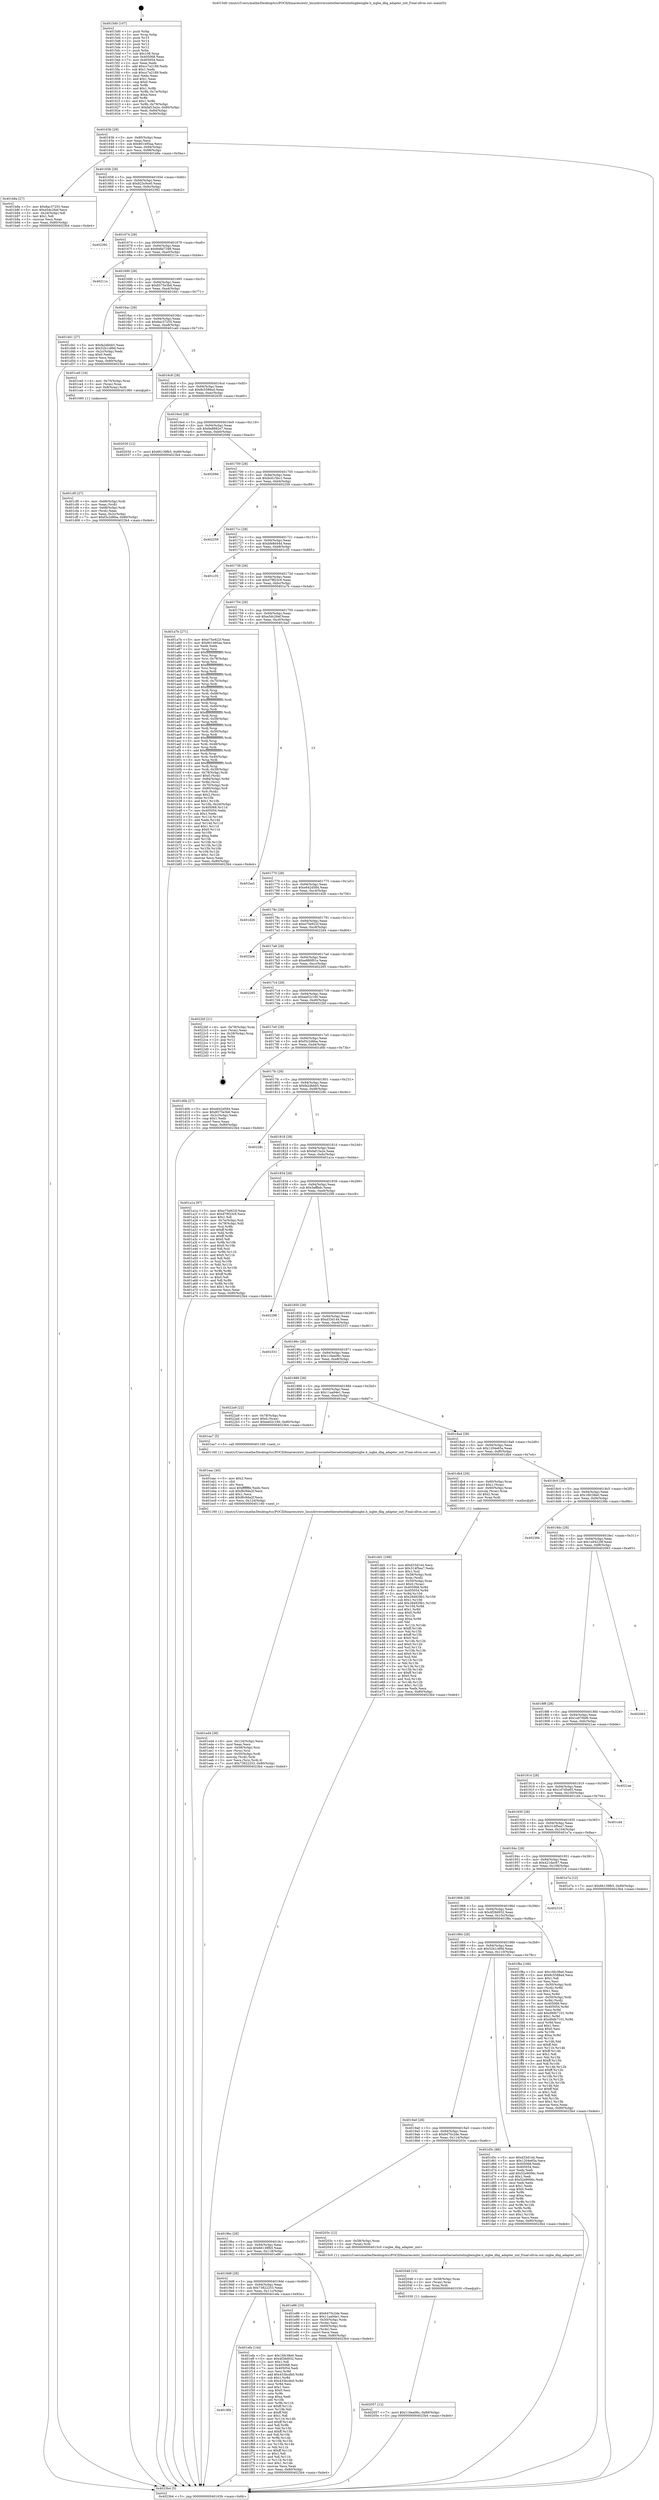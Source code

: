 digraph "0x4015d0" {
  label = "0x4015d0 (/mnt/c/Users/mathe/Desktop/tcc/POCII/binaries/extr_linuxdriversnetethernetintelixgbeixgbe.h_ixgbe_dbg_adapter_init_Final-ollvm.out::main(0))"
  labelloc = "t"
  node[shape=record]

  Entry [label="",width=0.3,height=0.3,shape=circle,fillcolor=black,style=filled]
  "0x40163b" [label="{
     0x40163b [29]\l
     | [instrs]\l
     &nbsp;&nbsp;0x40163b \<+3\>: mov -0x80(%rbp),%eax\l
     &nbsp;&nbsp;0x40163e \<+2\>: mov %eax,%ecx\l
     &nbsp;&nbsp;0x401640 \<+6\>: sub $0x801495aa,%ecx\l
     &nbsp;&nbsp;0x401646 \<+6\>: mov %eax,-0x94(%rbp)\l
     &nbsp;&nbsp;0x40164c \<+6\>: mov %ecx,-0x98(%rbp)\l
     &nbsp;&nbsp;0x401652 \<+6\>: je 0000000000401b8a \<main+0x5ba\>\l
  }"]
  "0x401b8a" [label="{
     0x401b8a [27]\l
     | [instrs]\l
     &nbsp;&nbsp;0x401b8a \<+5\>: mov $0x8ac37255,%eax\l
     &nbsp;&nbsp;0x401b8f \<+5\>: mov $0xe5dc26ef,%ecx\l
     &nbsp;&nbsp;0x401b94 \<+3\>: mov -0x2d(%rbp),%dl\l
     &nbsp;&nbsp;0x401b97 \<+3\>: test $0x1,%dl\l
     &nbsp;&nbsp;0x401b9a \<+3\>: cmovne %ecx,%eax\l
     &nbsp;&nbsp;0x401b9d \<+3\>: mov %eax,-0x80(%rbp)\l
     &nbsp;&nbsp;0x401ba0 \<+5\>: jmp 00000000004023b4 \<main+0xde4\>\l
  }"]
  "0x401658" [label="{
     0x401658 [28]\l
     | [instrs]\l
     &nbsp;&nbsp;0x401658 \<+5\>: jmp 000000000040165d \<main+0x8d\>\l
     &nbsp;&nbsp;0x40165d \<+6\>: mov -0x94(%rbp),%eax\l
     &nbsp;&nbsp;0x401663 \<+5\>: sub $0x823c9ce0,%eax\l
     &nbsp;&nbsp;0x401668 \<+6\>: mov %eax,-0x9c(%rbp)\l
     &nbsp;&nbsp;0x40166e \<+6\>: je 0000000000402392 \<main+0xdc2\>\l
  }"]
  Exit [label="",width=0.3,height=0.3,shape=circle,fillcolor=black,style=filled,peripheries=2]
  "0x402392" [label="{
     0x402392\l
  }", style=dashed]
  "0x401674" [label="{
     0x401674 [28]\l
     | [instrs]\l
     &nbsp;&nbsp;0x401674 \<+5\>: jmp 0000000000401679 \<main+0xa9\>\l
     &nbsp;&nbsp;0x401679 \<+6\>: mov -0x94(%rbp),%eax\l
     &nbsp;&nbsp;0x40167f \<+5\>: sub $0x848d7298,%eax\l
     &nbsp;&nbsp;0x401684 \<+6\>: mov %eax,-0xa0(%rbp)\l
     &nbsp;&nbsp;0x40168a \<+6\>: je 000000000040211e \<main+0xb4e\>\l
  }"]
  "0x402057" [label="{
     0x402057 [12]\l
     | [instrs]\l
     &nbsp;&nbsp;0x402057 \<+7\>: movl $0x116ea06c,-0x80(%rbp)\l
     &nbsp;&nbsp;0x40205e \<+5\>: jmp 00000000004023b4 \<main+0xde4\>\l
  }"]
  "0x40211e" [label="{
     0x40211e\l
  }", style=dashed]
  "0x401690" [label="{
     0x401690 [28]\l
     | [instrs]\l
     &nbsp;&nbsp;0x401690 \<+5\>: jmp 0000000000401695 \<main+0xc5\>\l
     &nbsp;&nbsp;0x401695 \<+6\>: mov -0x94(%rbp),%eax\l
     &nbsp;&nbsp;0x40169b \<+5\>: sub $0x8575e3b6,%eax\l
     &nbsp;&nbsp;0x4016a0 \<+6\>: mov %eax,-0xa4(%rbp)\l
     &nbsp;&nbsp;0x4016a6 \<+6\>: je 0000000000401d41 \<main+0x771\>\l
  }"]
  "0x402048" [label="{
     0x402048 [15]\l
     | [instrs]\l
     &nbsp;&nbsp;0x402048 \<+4\>: mov -0x58(%rbp),%rax\l
     &nbsp;&nbsp;0x40204c \<+3\>: mov (%rax),%rax\l
     &nbsp;&nbsp;0x40204f \<+3\>: mov %rax,%rdi\l
     &nbsp;&nbsp;0x402052 \<+5\>: call 0000000000401030 \<free@plt\>\l
     | [calls]\l
     &nbsp;&nbsp;0x401030 \{1\} (unknown)\l
  }"]
  "0x401d41" [label="{
     0x401d41 [27]\l
     | [instrs]\l
     &nbsp;&nbsp;0x401d41 \<+5\>: mov $0xfa2dbbb5,%eax\l
     &nbsp;&nbsp;0x401d46 \<+5\>: mov $0x52b1c89d,%ecx\l
     &nbsp;&nbsp;0x401d4b \<+3\>: mov -0x2c(%rbp),%edx\l
     &nbsp;&nbsp;0x401d4e \<+3\>: cmp $0x0,%edx\l
     &nbsp;&nbsp;0x401d51 \<+3\>: cmove %ecx,%eax\l
     &nbsp;&nbsp;0x401d54 \<+3\>: mov %eax,-0x80(%rbp)\l
     &nbsp;&nbsp;0x401d57 \<+5\>: jmp 00000000004023b4 \<main+0xde4\>\l
  }"]
  "0x4016ac" [label="{
     0x4016ac [28]\l
     | [instrs]\l
     &nbsp;&nbsp;0x4016ac \<+5\>: jmp 00000000004016b1 \<main+0xe1\>\l
     &nbsp;&nbsp;0x4016b1 \<+6\>: mov -0x94(%rbp),%eax\l
     &nbsp;&nbsp;0x4016b7 \<+5\>: sub $0x8ac37255,%eax\l
     &nbsp;&nbsp;0x4016bc \<+6\>: mov %eax,-0xa8(%rbp)\l
     &nbsp;&nbsp;0x4016c2 \<+6\>: je 0000000000401ce0 \<main+0x710\>\l
  }"]
  "0x4019f4" [label="{
     0x4019f4\l
  }", style=dashed]
  "0x401ce0" [label="{
     0x401ce0 [16]\l
     | [instrs]\l
     &nbsp;&nbsp;0x401ce0 \<+4\>: mov -0x70(%rbp),%rax\l
     &nbsp;&nbsp;0x401ce4 \<+3\>: mov (%rax),%rax\l
     &nbsp;&nbsp;0x401ce7 \<+4\>: mov 0x8(%rax),%rdi\l
     &nbsp;&nbsp;0x401ceb \<+5\>: call 0000000000401060 \<atoi@plt\>\l
     | [calls]\l
     &nbsp;&nbsp;0x401060 \{1\} (unknown)\l
  }"]
  "0x4016c8" [label="{
     0x4016c8 [28]\l
     | [instrs]\l
     &nbsp;&nbsp;0x4016c8 \<+5\>: jmp 00000000004016cd \<main+0xfd\>\l
     &nbsp;&nbsp;0x4016cd \<+6\>: mov -0x94(%rbp),%eax\l
     &nbsp;&nbsp;0x4016d3 \<+5\>: sub $0x8c5588a4,%eax\l
     &nbsp;&nbsp;0x4016d8 \<+6\>: mov %eax,-0xac(%rbp)\l
     &nbsp;&nbsp;0x4016de \<+6\>: je 0000000000402030 \<main+0xa60\>\l
  }"]
  "0x401efa" [label="{
     0x401efa [144]\l
     | [instrs]\l
     &nbsp;&nbsp;0x401efa \<+5\>: mov $0x16fc38e0,%eax\l
     &nbsp;&nbsp;0x401eff \<+5\>: mov $0x4f28d932,%ecx\l
     &nbsp;&nbsp;0x401f04 \<+2\>: mov $0x1,%dl\l
     &nbsp;&nbsp;0x401f06 \<+7\>: mov 0x405068,%esi\l
     &nbsp;&nbsp;0x401f0d \<+7\>: mov 0x405054,%edi\l
     &nbsp;&nbsp;0x401f14 \<+3\>: mov %esi,%r8d\l
     &nbsp;&nbsp;0x401f17 \<+7\>: add $0x433bcdb0,%r8d\l
     &nbsp;&nbsp;0x401f1e \<+4\>: sub $0x1,%r8d\l
     &nbsp;&nbsp;0x401f22 \<+7\>: sub $0x433bcdb0,%r8d\l
     &nbsp;&nbsp;0x401f29 \<+4\>: imul %r8d,%esi\l
     &nbsp;&nbsp;0x401f2d \<+3\>: and $0x1,%esi\l
     &nbsp;&nbsp;0x401f30 \<+3\>: cmp $0x0,%esi\l
     &nbsp;&nbsp;0x401f33 \<+4\>: sete %r9b\l
     &nbsp;&nbsp;0x401f37 \<+3\>: cmp $0xa,%edi\l
     &nbsp;&nbsp;0x401f3a \<+4\>: setl %r10b\l
     &nbsp;&nbsp;0x401f3e \<+3\>: mov %r9b,%r11b\l
     &nbsp;&nbsp;0x401f41 \<+4\>: xor $0xff,%r11b\l
     &nbsp;&nbsp;0x401f45 \<+3\>: mov %r10b,%bl\l
     &nbsp;&nbsp;0x401f48 \<+3\>: xor $0xff,%bl\l
     &nbsp;&nbsp;0x401f4b \<+3\>: xor $0x1,%dl\l
     &nbsp;&nbsp;0x401f4e \<+3\>: mov %r11b,%r14b\l
     &nbsp;&nbsp;0x401f51 \<+4\>: and $0xff,%r14b\l
     &nbsp;&nbsp;0x401f55 \<+3\>: and %dl,%r9b\l
     &nbsp;&nbsp;0x401f58 \<+3\>: mov %bl,%r15b\l
     &nbsp;&nbsp;0x401f5b \<+4\>: and $0xff,%r15b\l
     &nbsp;&nbsp;0x401f5f \<+3\>: and %dl,%r10b\l
     &nbsp;&nbsp;0x401f62 \<+3\>: or %r9b,%r14b\l
     &nbsp;&nbsp;0x401f65 \<+3\>: or %r10b,%r15b\l
     &nbsp;&nbsp;0x401f68 \<+3\>: xor %r15b,%r14b\l
     &nbsp;&nbsp;0x401f6b \<+3\>: or %bl,%r11b\l
     &nbsp;&nbsp;0x401f6e \<+4\>: xor $0xff,%r11b\l
     &nbsp;&nbsp;0x401f72 \<+3\>: or $0x1,%dl\l
     &nbsp;&nbsp;0x401f75 \<+3\>: and %dl,%r11b\l
     &nbsp;&nbsp;0x401f78 \<+3\>: or %r11b,%r14b\l
     &nbsp;&nbsp;0x401f7b \<+4\>: test $0x1,%r14b\l
     &nbsp;&nbsp;0x401f7f \<+3\>: cmovne %ecx,%eax\l
     &nbsp;&nbsp;0x401f82 \<+3\>: mov %eax,-0x80(%rbp)\l
     &nbsp;&nbsp;0x401f85 \<+5\>: jmp 00000000004023b4 \<main+0xde4\>\l
  }"]
  "0x402030" [label="{
     0x402030 [12]\l
     | [instrs]\l
     &nbsp;&nbsp;0x402030 \<+7\>: movl $0x66139fb5,-0x80(%rbp)\l
     &nbsp;&nbsp;0x402037 \<+5\>: jmp 00000000004023b4 \<main+0xde4\>\l
  }"]
  "0x4016e4" [label="{
     0x4016e4 [28]\l
     | [instrs]\l
     &nbsp;&nbsp;0x4016e4 \<+5\>: jmp 00000000004016e9 \<main+0x119\>\l
     &nbsp;&nbsp;0x4016e9 \<+6\>: mov -0x94(%rbp),%eax\l
     &nbsp;&nbsp;0x4016ef \<+5\>: sub $0x9a8882e7,%eax\l
     &nbsp;&nbsp;0x4016f4 \<+6\>: mov %eax,-0xb0(%rbp)\l
     &nbsp;&nbsp;0x4016fa \<+6\>: je 000000000040209d \<main+0xacd\>\l
  }"]
  "0x401ed4" [label="{
     0x401ed4 [38]\l
     | [instrs]\l
     &nbsp;&nbsp;0x401ed4 \<+6\>: mov -0x124(%rbp),%ecx\l
     &nbsp;&nbsp;0x401eda \<+3\>: imul %eax,%ecx\l
     &nbsp;&nbsp;0x401edd \<+4\>: mov -0x58(%rbp),%rsi\l
     &nbsp;&nbsp;0x401ee1 \<+3\>: mov (%rsi),%rsi\l
     &nbsp;&nbsp;0x401ee4 \<+4\>: mov -0x50(%rbp),%rdi\l
     &nbsp;&nbsp;0x401ee8 \<+3\>: movslq (%rdi),%rdi\l
     &nbsp;&nbsp;0x401eeb \<+3\>: mov %ecx,(%rsi,%rdi,4)\l
     &nbsp;&nbsp;0x401eee \<+7\>: movl $0x73822253,-0x80(%rbp)\l
     &nbsp;&nbsp;0x401ef5 \<+5\>: jmp 00000000004023b4 \<main+0xde4\>\l
  }"]
  "0x40209d" [label="{
     0x40209d\l
  }", style=dashed]
  "0x401700" [label="{
     0x401700 [28]\l
     | [instrs]\l
     &nbsp;&nbsp;0x401700 \<+5\>: jmp 0000000000401705 \<main+0x135\>\l
     &nbsp;&nbsp;0x401705 \<+6\>: mov -0x94(%rbp),%eax\l
     &nbsp;&nbsp;0x40170b \<+5\>: sub $0xbc615bc1,%eax\l
     &nbsp;&nbsp;0x401710 \<+6\>: mov %eax,-0xb4(%rbp)\l
     &nbsp;&nbsp;0x401716 \<+6\>: je 0000000000402259 \<main+0xc89\>\l
  }"]
  "0x401eac" [label="{
     0x401eac [40]\l
     | [instrs]\l
     &nbsp;&nbsp;0x401eac \<+5\>: mov $0x2,%ecx\l
     &nbsp;&nbsp;0x401eb1 \<+1\>: cltd\l
     &nbsp;&nbsp;0x401eb2 \<+2\>: idiv %ecx\l
     &nbsp;&nbsp;0x401eb4 \<+6\>: imul $0xfffffffe,%edx,%ecx\l
     &nbsp;&nbsp;0x401eba \<+6\>: sub $0xf6c9da2f,%ecx\l
     &nbsp;&nbsp;0x401ec0 \<+3\>: add $0x1,%ecx\l
     &nbsp;&nbsp;0x401ec3 \<+6\>: add $0xf6c9da2f,%ecx\l
     &nbsp;&nbsp;0x401ec9 \<+6\>: mov %ecx,-0x124(%rbp)\l
     &nbsp;&nbsp;0x401ecf \<+5\>: call 0000000000401160 \<next_i\>\l
     | [calls]\l
     &nbsp;&nbsp;0x401160 \{1\} (/mnt/c/Users/mathe/Desktop/tcc/POCII/binaries/extr_linuxdriversnetethernetintelixgbeixgbe.h_ixgbe_dbg_adapter_init_Final-ollvm.out::next_i)\l
  }"]
  "0x402259" [label="{
     0x402259\l
  }", style=dashed]
  "0x40171c" [label="{
     0x40171c [28]\l
     | [instrs]\l
     &nbsp;&nbsp;0x40171c \<+5\>: jmp 0000000000401721 \<main+0x151\>\l
     &nbsp;&nbsp;0x401721 \<+6\>: mov -0x94(%rbp),%eax\l
     &nbsp;&nbsp;0x401727 \<+5\>: sub $0xbfe8d44d,%eax\l
     &nbsp;&nbsp;0x40172c \<+6\>: mov %eax,-0xb8(%rbp)\l
     &nbsp;&nbsp;0x401732 \<+6\>: je 0000000000401c35 \<main+0x665\>\l
  }"]
  "0x4019d8" [label="{
     0x4019d8 [28]\l
     | [instrs]\l
     &nbsp;&nbsp;0x4019d8 \<+5\>: jmp 00000000004019dd \<main+0x40d\>\l
     &nbsp;&nbsp;0x4019dd \<+6\>: mov -0x94(%rbp),%eax\l
     &nbsp;&nbsp;0x4019e3 \<+5\>: sub $0x73822253,%eax\l
     &nbsp;&nbsp;0x4019e8 \<+6\>: mov %eax,-0x11c(%rbp)\l
     &nbsp;&nbsp;0x4019ee \<+6\>: je 0000000000401efa \<main+0x92a\>\l
  }"]
  "0x401c35" [label="{
     0x401c35\l
  }", style=dashed]
  "0x401738" [label="{
     0x401738 [28]\l
     | [instrs]\l
     &nbsp;&nbsp;0x401738 \<+5\>: jmp 000000000040173d \<main+0x16d\>\l
     &nbsp;&nbsp;0x40173d \<+6\>: mov -0x94(%rbp),%eax\l
     &nbsp;&nbsp;0x401743 \<+5\>: sub $0xd79f23c9,%eax\l
     &nbsp;&nbsp;0x401748 \<+6\>: mov %eax,-0xbc(%rbp)\l
     &nbsp;&nbsp;0x40174e \<+6\>: je 0000000000401a7b \<main+0x4ab\>\l
  }"]
  "0x401e86" [label="{
     0x401e86 [33]\l
     | [instrs]\l
     &nbsp;&nbsp;0x401e86 \<+5\>: mov $0x6470c2de,%eax\l
     &nbsp;&nbsp;0x401e8b \<+5\>: mov $0x11aa94e1,%ecx\l
     &nbsp;&nbsp;0x401e90 \<+4\>: mov -0x50(%rbp),%rdx\l
     &nbsp;&nbsp;0x401e94 \<+2\>: mov (%rdx),%esi\l
     &nbsp;&nbsp;0x401e96 \<+4\>: mov -0x60(%rbp),%rdx\l
     &nbsp;&nbsp;0x401e9a \<+2\>: cmp (%rdx),%esi\l
     &nbsp;&nbsp;0x401e9c \<+3\>: cmovl %ecx,%eax\l
     &nbsp;&nbsp;0x401e9f \<+3\>: mov %eax,-0x80(%rbp)\l
     &nbsp;&nbsp;0x401ea2 \<+5\>: jmp 00000000004023b4 \<main+0xde4\>\l
  }"]
  "0x401a7b" [label="{
     0x401a7b [271]\l
     | [instrs]\l
     &nbsp;&nbsp;0x401a7b \<+5\>: mov $0xe75e922f,%eax\l
     &nbsp;&nbsp;0x401a80 \<+5\>: mov $0x801495aa,%ecx\l
     &nbsp;&nbsp;0x401a85 \<+2\>: xor %edx,%edx\l
     &nbsp;&nbsp;0x401a87 \<+3\>: mov %rsp,%rsi\l
     &nbsp;&nbsp;0x401a8a \<+4\>: add $0xfffffffffffffff0,%rsi\l
     &nbsp;&nbsp;0x401a8e \<+3\>: mov %rsi,%rsp\l
     &nbsp;&nbsp;0x401a91 \<+4\>: mov %rsi,-0x78(%rbp)\l
     &nbsp;&nbsp;0x401a95 \<+3\>: mov %rsp,%rsi\l
     &nbsp;&nbsp;0x401a98 \<+4\>: add $0xfffffffffffffff0,%rsi\l
     &nbsp;&nbsp;0x401a9c \<+3\>: mov %rsi,%rsp\l
     &nbsp;&nbsp;0x401a9f \<+3\>: mov %rsp,%rdi\l
     &nbsp;&nbsp;0x401aa2 \<+4\>: add $0xfffffffffffffff0,%rdi\l
     &nbsp;&nbsp;0x401aa6 \<+3\>: mov %rdi,%rsp\l
     &nbsp;&nbsp;0x401aa9 \<+4\>: mov %rdi,-0x70(%rbp)\l
     &nbsp;&nbsp;0x401aad \<+3\>: mov %rsp,%rdi\l
     &nbsp;&nbsp;0x401ab0 \<+4\>: add $0xfffffffffffffff0,%rdi\l
     &nbsp;&nbsp;0x401ab4 \<+3\>: mov %rdi,%rsp\l
     &nbsp;&nbsp;0x401ab7 \<+4\>: mov %rdi,-0x68(%rbp)\l
     &nbsp;&nbsp;0x401abb \<+3\>: mov %rsp,%rdi\l
     &nbsp;&nbsp;0x401abe \<+4\>: add $0xfffffffffffffff0,%rdi\l
     &nbsp;&nbsp;0x401ac2 \<+3\>: mov %rdi,%rsp\l
     &nbsp;&nbsp;0x401ac5 \<+4\>: mov %rdi,-0x60(%rbp)\l
     &nbsp;&nbsp;0x401ac9 \<+3\>: mov %rsp,%rdi\l
     &nbsp;&nbsp;0x401acc \<+4\>: add $0xfffffffffffffff0,%rdi\l
     &nbsp;&nbsp;0x401ad0 \<+3\>: mov %rdi,%rsp\l
     &nbsp;&nbsp;0x401ad3 \<+4\>: mov %rdi,-0x58(%rbp)\l
     &nbsp;&nbsp;0x401ad7 \<+3\>: mov %rsp,%rdi\l
     &nbsp;&nbsp;0x401ada \<+4\>: add $0xfffffffffffffff0,%rdi\l
     &nbsp;&nbsp;0x401ade \<+3\>: mov %rdi,%rsp\l
     &nbsp;&nbsp;0x401ae1 \<+4\>: mov %rdi,-0x50(%rbp)\l
     &nbsp;&nbsp;0x401ae5 \<+3\>: mov %rsp,%rdi\l
     &nbsp;&nbsp;0x401ae8 \<+4\>: add $0xfffffffffffffff0,%rdi\l
     &nbsp;&nbsp;0x401aec \<+3\>: mov %rdi,%rsp\l
     &nbsp;&nbsp;0x401aef \<+4\>: mov %rdi,-0x48(%rbp)\l
     &nbsp;&nbsp;0x401af3 \<+3\>: mov %rsp,%rdi\l
     &nbsp;&nbsp;0x401af6 \<+4\>: add $0xfffffffffffffff0,%rdi\l
     &nbsp;&nbsp;0x401afa \<+3\>: mov %rdi,%rsp\l
     &nbsp;&nbsp;0x401afd \<+4\>: mov %rdi,-0x40(%rbp)\l
     &nbsp;&nbsp;0x401b01 \<+3\>: mov %rsp,%rdi\l
     &nbsp;&nbsp;0x401b04 \<+4\>: add $0xfffffffffffffff0,%rdi\l
     &nbsp;&nbsp;0x401b08 \<+3\>: mov %rdi,%rsp\l
     &nbsp;&nbsp;0x401b0b \<+4\>: mov %rdi,-0x38(%rbp)\l
     &nbsp;&nbsp;0x401b0f \<+4\>: mov -0x78(%rbp),%rdi\l
     &nbsp;&nbsp;0x401b13 \<+6\>: movl $0x0,(%rdi)\l
     &nbsp;&nbsp;0x401b19 \<+7\>: mov -0x84(%rbp),%r8d\l
     &nbsp;&nbsp;0x401b20 \<+3\>: mov %r8d,(%rsi)\l
     &nbsp;&nbsp;0x401b23 \<+4\>: mov -0x70(%rbp),%rdi\l
     &nbsp;&nbsp;0x401b27 \<+7\>: mov -0x90(%rbp),%r9\l
     &nbsp;&nbsp;0x401b2e \<+3\>: mov %r9,(%rdi)\l
     &nbsp;&nbsp;0x401b31 \<+3\>: cmpl $0x2,(%rsi)\l
     &nbsp;&nbsp;0x401b34 \<+4\>: setne %r10b\l
     &nbsp;&nbsp;0x401b38 \<+4\>: and $0x1,%r10b\l
     &nbsp;&nbsp;0x401b3c \<+4\>: mov %r10b,-0x2d(%rbp)\l
     &nbsp;&nbsp;0x401b40 \<+8\>: mov 0x405068,%r11d\l
     &nbsp;&nbsp;0x401b48 \<+7\>: mov 0x405054,%ebx\l
     &nbsp;&nbsp;0x401b4f \<+3\>: sub $0x1,%edx\l
     &nbsp;&nbsp;0x401b52 \<+3\>: mov %r11d,%r14d\l
     &nbsp;&nbsp;0x401b55 \<+3\>: add %edx,%r14d\l
     &nbsp;&nbsp;0x401b58 \<+4\>: imul %r14d,%r11d\l
     &nbsp;&nbsp;0x401b5c \<+4\>: and $0x1,%r11d\l
     &nbsp;&nbsp;0x401b60 \<+4\>: cmp $0x0,%r11d\l
     &nbsp;&nbsp;0x401b64 \<+4\>: sete %r10b\l
     &nbsp;&nbsp;0x401b68 \<+3\>: cmp $0xa,%ebx\l
     &nbsp;&nbsp;0x401b6b \<+4\>: setl %r15b\l
     &nbsp;&nbsp;0x401b6f \<+3\>: mov %r10b,%r12b\l
     &nbsp;&nbsp;0x401b72 \<+3\>: and %r15b,%r12b\l
     &nbsp;&nbsp;0x401b75 \<+3\>: xor %r15b,%r10b\l
     &nbsp;&nbsp;0x401b78 \<+3\>: or %r10b,%r12b\l
     &nbsp;&nbsp;0x401b7b \<+4\>: test $0x1,%r12b\l
     &nbsp;&nbsp;0x401b7f \<+3\>: cmovne %ecx,%eax\l
     &nbsp;&nbsp;0x401b82 \<+3\>: mov %eax,-0x80(%rbp)\l
     &nbsp;&nbsp;0x401b85 \<+5\>: jmp 00000000004023b4 \<main+0xde4\>\l
  }"]
  "0x401754" [label="{
     0x401754 [28]\l
     | [instrs]\l
     &nbsp;&nbsp;0x401754 \<+5\>: jmp 0000000000401759 \<main+0x189\>\l
     &nbsp;&nbsp;0x401759 \<+6\>: mov -0x94(%rbp),%eax\l
     &nbsp;&nbsp;0x40175f \<+5\>: sub $0xe5dc26ef,%eax\l
     &nbsp;&nbsp;0x401764 \<+6\>: mov %eax,-0xc0(%rbp)\l
     &nbsp;&nbsp;0x40176a \<+6\>: je 0000000000401ba5 \<main+0x5d5\>\l
  }"]
  "0x4019bc" [label="{
     0x4019bc [28]\l
     | [instrs]\l
     &nbsp;&nbsp;0x4019bc \<+5\>: jmp 00000000004019c1 \<main+0x3f1\>\l
     &nbsp;&nbsp;0x4019c1 \<+6\>: mov -0x94(%rbp),%eax\l
     &nbsp;&nbsp;0x4019c7 \<+5\>: sub $0x66139fb5,%eax\l
     &nbsp;&nbsp;0x4019cc \<+6\>: mov %eax,-0x118(%rbp)\l
     &nbsp;&nbsp;0x4019d2 \<+6\>: je 0000000000401e86 \<main+0x8b6\>\l
  }"]
  "0x401ba5" [label="{
     0x401ba5\l
  }", style=dashed]
  "0x401770" [label="{
     0x401770 [28]\l
     | [instrs]\l
     &nbsp;&nbsp;0x401770 \<+5\>: jmp 0000000000401775 \<main+0x1a5\>\l
     &nbsp;&nbsp;0x401775 \<+6\>: mov -0x94(%rbp),%eax\l
     &nbsp;&nbsp;0x40177b \<+5\>: sub $0xe642d584,%eax\l
     &nbsp;&nbsp;0x401780 \<+6\>: mov %eax,-0xc4(%rbp)\l
     &nbsp;&nbsp;0x401786 \<+6\>: je 0000000000401d26 \<main+0x756\>\l
  }"]
  "0x40203c" [label="{
     0x40203c [12]\l
     | [instrs]\l
     &nbsp;&nbsp;0x40203c \<+4\>: mov -0x58(%rbp),%rax\l
     &nbsp;&nbsp;0x402040 \<+3\>: mov (%rax),%rdi\l
     &nbsp;&nbsp;0x402043 \<+5\>: call 00000000004015c0 \<ixgbe_dbg_adapter_init\>\l
     | [calls]\l
     &nbsp;&nbsp;0x4015c0 \{1\} (/mnt/c/Users/mathe/Desktop/tcc/POCII/binaries/extr_linuxdriversnetethernetintelixgbeixgbe.h_ixgbe_dbg_adapter_init_Final-ollvm.out::ixgbe_dbg_adapter_init)\l
  }"]
  "0x401d26" [label="{
     0x401d26\l
  }", style=dashed]
  "0x40178c" [label="{
     0x40178c [28]\l
     | [instrs]\l
     &nbsp;&nbsp;0x40178c \<+5\>: jmp 0000000000401791 \<main+0x1c1\>\l
     &nbsp;&nbsp;0x401791 \<+6\>: mov -0x94(%rbp),%eax\l
     &nbsp;&nbsp;0x401797 \<+5\>: sub $0xe75e922f,%eax\l
     &nbsp;&nbsp;0x40179c \<+6\>: mov %eax,-0xc8(%rbp)\l
     &nbsp;&nbsp;0x4017a2 \<+6\>: je 00000000004022d4 \<main+0xd04\>\l
  }"]
  "0x401dd1" [label="{
     0x401dd1 [169]\l
     | [instrs]\l
     &nbsp;&nbsp;0x401dd1 \<+5\>: mov $0xd33d144,%ecx\l
     &nbsp;&nbsp;0x401dd6 \<+5\>: mov $0x314f5ea7,%edx\l
     &nbsp;&nbsp;0x401ddb \<+3\>: mov $0x1,%sil\l
     &nbsp;&nbsp;0x401dde \<+4\>: mov -0x58(%rbp),%rdi\l
     &nbsp;&nbsp;0x401de2 \<+3\>: mov %rax,(%rdi)\l
     &nbsp;&nbsp;0x401de5 \<+4\>: mov -0x50(%rbp),%rax\l
     &nbsp;&nbsp;0x401de9 \<+6\>: movl $0x0,(%rax)\l
     &nbsp;&nbsp;0x401def \<+8\>: mov 0x405068,%r8d\l
     &nbsp;&nbsp;0x401df7 \<+8\>: mov 0x405054,%r9d\l
     &nbsp;&nbsp;0x401dff \<+3\>: mov %r8d,%r10d\l
     &nbsp;&nbsp;0x401e02 \<+7\>: sub $0x284829b1,%r10d\l
     &nbsp;&nbsp;0x401e09 \<+4\>: sub $0x1,%r10d\l
     &nbsp;&nbsp;0x401e0d \<+7\>: add $0x284829b1,%r10d\l
     &nbsp;&nbsp;0x401e14 \<+4\>: imul %r10d,%r8d\l
     &nbsp;&nbsp;0x401e18 \<+4\>: and $0x1,%r8d\l
     &nbsp;&nbsp;0x401e1c \<+4\>: cmp $0x0,%r8d\l
     &nbsp;&nbsp;0x401e20 \<+4\>: sete %r11b\l
     &nbsp;&nbsp;0x401e24 \<+4\>: cmp $0xa,%r9d\l
     &nbsp;&nbsp;0x401e28 \<+3\>: setl %bl\l
     &nbsp;&nbsp;0x401e2b \<+3\>: mov %r11b,%r14b\l
     &nbsp;&nbsp;0x401e2e \<+4\>: xor $0xff,%r14b\l
     &nbsp;&nbsp;0x401e32 \<+3\>: mov %bl,%r15b\l
     &nbsp;&nbsp;0x401e35 \<+4\>: xor $0xff,%r15b\l
     &nbsp;&nbsp;0x401e39 \<+4\>: xor $0x0,%sil\l
     &nbsp;&nbsp;0x401e3d \<+3\>: mov %r14b,%r12b\l
     &nbsp;&nbsp;0x401e40 \<+4\>: and $0x0,%r12b\l
     &nbsp;&nbsp;0x401e44 \<+3\>: and %sil,%r11b\l
     &nbsp;&nbsp;0x401e47 \<+3\>: mov %r15b,%r13b\l
     &nbsp;&nbsp;0x401e4a \<+4\>: and $0x0,%r13b\l
     &nbsp;&nbsp;0x401e4e \<+3\>: and %sil,%bl\l
     &nbsp;&nbsp;0x401e51 \<+3\>: or %r11b,%r12b\l
     &nbsp;&nbsp;0x401e54 \<+3\>: or %bl,%r13b\l
     &nbsp;&nbsp;0x401e57 \<+3\>: xor %r13b,%r12b\l
     &nbsp;&nbsp;0x401e5a \<+3\>: or %r15b,%r14b\l
     &nbsp;&nbsp;0x401e5d \<+4\>: xor $0xff,%r14b\l
     &nbsp;&nbsp;0x401e61 \<+4\>: or $0x0,%sil\l
     &nbsp;&nbsp;0x401e65 \<+3\>: and %sil,%r14b\l
     &nbsp;&nbsp;0x401e68 \<+3\>: or %r14b,%r12b\l
     &nbsp;&nbsp;0x401e6b \<+4\>: test $0x1,%r12b\l
     &nbsp;&nbsp;0x401e6f \<+3\>: cmovne %edx,%ecx\l
     &nbsp;&nbsp;0x401e72 \<+3\>: mov %ecx,-0x80(%rbp)\l
     &nbsp;&nbsp;0x401e75 \<+5\>: jmp 00000000004023b4 \<main+0xde4\>\l
  }"]
  "0x4022d4" [label="{
     0x4022d4\l
  }", style=dashed]
  "0x4017a8" [label="{
     0x4017a8 [28]\l
     | [instrs]\l
     &nbsp;&nbsp;0x4017a8 \<+5\>: jmp 00000000004017ad \<main+0x1dd\>\l
     &nbsp;&nbsp;0x4017ad \<+6\>: mov -0x94(%rbp),%eax\l
     &nbsp;&nbsp;0x4017b3 \<+5\>: sub $0xe880f01e,%eax\l
     &nbsp;&nbsp;0x4017b8 \<+6\>: mov %eax,-0xcc(%rbp)\l
     &nbsp;&nbsp;0x4017be \<+6\>: je 0000000000402265 \<main+0xc95\>\l
  }"]
  "0x4019a0" [label="{
     0x4019a0 [28]\l
     | [instrs]\l
     &nbsp;&nbsp;0x4019a0 \<+5\>: jmp 00000000004019a5 \<main+0x3d5\>\l
     &nbsp;&nbsp;0x4019a5 \<+6\>: mov -0x94(%rbp),%eax\l
     &nbsp;&nbsp;0x4019ab \<+5\>: sub $0x6470c2de,%eax\l
     &nbsp;&nbsp;0x4019b0 \<+6\>: mov %eax,-0x114(%rbp)\l
     &nbsp;&nbsp;0x4019b6 \<+6\>: je 000000000040203c \<main+0xa6c\>\l
  }"]
  "0x402265" [label="{
     0x402265\l
  }", style=dashed]
  "0x4017c4" [label="{
     0x4017c4 [28]\l
     | [instrs]\l
     &nbsp;&nbsp;0x4017c4 \<+5\>: jmp 00000000004017c9 \<main+0x1f9\>\l
     &nbsp;&nbsp;0x4017c9 \<+6\>: mov -0x94(%rbp),%eax\l
     &nbsp;&nbsp;0x4017cf \<+5\>: sub $0xee02c160,%eax\l
     &nbsp;&nbsp;0x4017d4 \<+6\>: mov %eax,-0xd0(%rbp)\l
     &nbsp;&nbsp;0x4017da \<+6\>: je 00000000004022bf \<main+0xcef\>\l
  }"]
  "0x401d5c" [label="{
     0x401d5c [88]\l
     | [instrs]\l
     &nbsp;&nbsp;0x401d5c \<+5\>: mov $0xd33d144,%eax\l
     &nbsp;&nbsp;0x401d61 \<+5\>: mov $0x1204e65a,%ecx\l
     &nbsp;&nbsp;0x401d66 \<+7\>: mov 0x405068,%edx\l
     &nbsp;&nbsp;0x401d6d \<+7\>: mov 0x405054,%esi\l
     &nbsp;&nbsp;0x401d74 \<+2\>: mov %edx,%edi\l
     &nbsp;&nbsp;0x401d76 \<+6\>: add $0x52e9006c,%edi\l
     &nbsp;&nbsp;0x401d7c \<+3\>: sub $0x1,%edi\l
     &nbsp;&nbsp;0x401d7f \<+6\>: sub $0x52e9006c,%edi\l
     &nbsp;&nbsp;0x401d85 \<+3\>: imul %edi,%edx\l
     &nbsp;&nbsp;0x401d88 \<+3\>: and $0x1,%edx\l
     &nbsp;&nbsp;0x401d8b \<+3\>: cmp $0x0,%edx\l
     &nbsp;&nbsp;0x401d8e \<+4\>: sete %r8b\l
     &nbsp;&nbsp;0x401d92 \<+3\>: cmp $0xa,%esi\l
     &nbsp;&nbsp;0x401d95 \<+4\>: setl %r9b\l
     &nbsp;&nbsp;0x401d99 \<+3\>: mov %r8b,%r10b\l
     &nbsp;&nbsp;0x401d9c \<+3\>: and %r9b,%r10b\l
     &nbsp;&nbsp;0x401d9f \<+3\>: xor %r9b,%r8b\l
     &nbsp;&nbsp;0x401da2 \<+3\>: or %r8b,%r10b\l
     &nbsp;&nbsp;0x401da5 \<+4\>: test $0x1,%r10b\l
     &nbsp;&nbsp;0x401da9 \<+3\>: cmovne %ecx,%eax\l
     &nbsp;&nbsp;0x401dac \<+3\>: mov %eax,-0x80(%rbp)\l
     &nbsp;&nbsp;0x401daf \<+5\>: jmp 00000000004023b4 \<main+0xde4\>\l
  }"]
  "0x4022bf" [label="{
     0x4022bf [21]\l
     | [instrs]\l
     &nbsp;&nbsp;0x4022bf \<+4\>: mov -0x78(%rbp),%rax\l
     &nbsp;&nbsp;0x4022c3 \<+2\>: mov (%rax),%eax\l
     &nbsp;&nbsp;0x4022c5 \<+4\>: lea -0x28(%rbp),%rsp\l
     &nbsp;&nbsp;0x4022c9 \<+1\>: pop %rbx\l
     &nbsp;&nbsp;0x4022ca \<+2\>: pop %r12\l
     &nbsp;&nbsp;0x4022cc \<+2\>: pop %r13\l
     &nbsp;&nbsp;0x4022ce \<+2\>: pop %r14\l
     &nbsp;&nbsp;0x4022d0 \<+2\>: pop %r15\l
     &nbsp;&nbsp;0x4022d2 \<+1\>: pop %rbp\l
     &nbsp;&nbsp;0x4022d3 \<+1\>: ret\l
  }"]
  "0x4017e0" [label="{
     0x4017e0 [28]\l
     | [instrs]\l
     &nbsp;&nbsp;0x4017e0 \<+5\>: jmp 00000000004017e5 \<main+0x215\>\l
     &nbsp;&nbsp;0x4017e5 \<+6\>: mov -0x94(%rbp),%eax\l
     &nbsp;&nbsp;0x4017eb \<+5\>: sub $0xf3c2d6ba,%eax\l
     &nbsp;&nbsp;0x4017f0 \<+6\>: mov %eax,-0xd4(%rbp)\l
     &nbsp;&nbsp;0x4017f6 \<+6\>: je 0000000000401d0b \<main+0x73b\>\l
  }"]
  "0x401984" [label="{
     0x401984 [28]\l
     | [instrs]\l
     &nbsp;&nbsp;0x401984 \<+5\>: jmp 0000000000401989 \<main+0x3b9\>\l
     &nbsp;&nbsp;0x401989 \<+6\>: mov -0x94(%rbp),%eax\l
     &nbsp;&nbsp;0x40198f \<+5\>: sub $0x52b1c89d,%eax\l
     &nbsp;&nbsp;0x401994 \<+6\>: mov %eax,-0x110(%rbp)\l
     &nbsp;&nbsp;0x40199a \<+6\>: je 0000000000401d5c \<main+0x78c\>\l
  }"]
  "0x401d0b" [label="{
     0x401d0b [27]\l
     | [instrs]\l
     &nbsp;&nbsp;0x401d0b \<+5\>: mov $0xe642d584,%eax\l
     &nbsp;&nbsp;0x401d10 \<+5\>: mov $0x8575e3b6,%ecx\l
     &nbsp;&nbsp;0x401d15 \<+3\>: mov -0x2c(%rbp),%edx\l
     &nbsp;&nbsp;0x401d18 \<+3\>: cmp $0x1,%edx\l
     &nbsp;&nbsp;0x401d1b \<+3\>: cmovl %ecx,%eax\l
     &nbsp;&nbsp;0x401d1e \<+3\>: mov %eax,-0x80(%rbp)\l
     &nbsp;&nbsp;0x401d21 \<+5\>: jmp 00000000004023b4 \<main+0xde4\>\l
  }"]
  "0x4017fc" [label="{
     0x4017fc [28]\l
     | [instrs]\l
     &nbsp;&nbsp;0x4017fc \<+5\>: jmp 0000000000401801 \<main+0x231\>\l
     &nbsp;&nbsp;0x401801 \<+6\>: mov -0x94(%rbp),%eax\l
     &nbsp;&nbsp;0x401807 \<+5\>: sub $0xfa2dbbb5,%eax\l
     &nbsp;&nbsp;0x40180c \<+6\>: mov %eax,-0xd8(%rbp)\l
     &nbsp;&nbsp;0x401812 \<+6\>: je 000000000040228c \<main+0xcbc\>\l
  }"]
  "0x401f8a" [label="{
     0x401f8a [166]\l
     | [instrs]\l
     &nbsp;&nbsp;0x401f8a \<+5\>: mov $0x16fc38e0,%eax\l
     &nbsp;&nbsp;0x401f8f \<+5\>: mov $0x8c5588a4,%ecx\l
     &nbsp;&nbsp;0x401f94 \<+2\>: mov $0x1,%dl\l
     &nbsp;&nbsp;0x401f96 \<+2\>: xor %esi,%esi\l
     &nbsp;&nbsp;0x401f98 \<+4\>: mov -0x50(%rbp),%rdi\l
     &nbsp;&nbsp;0x401f9c \<+3\>: mov (%rdi),%r8d\l
     &nbsp;&nbsp;0x401f9f \<+3\>: sub $0x1,%esi\l
     &nbsp;&nbsp;0x401fa2 \<+3\>: sub %esi,%r8d\l
     &nbsp;&nbsp;0x401fa5 \<+4\>: mov -0x50(%rbp),%rdi\l
     &nbsp;&nbsp;0x401fa9 \<+3\>: mov %r8d,(%rdi)\l
     &nbsp;&nbsp;0x401fac \<+7\>: mov 0x405068,%esi\l
     &nbsp;&nbsp;0x401fb3 \<+8\>: mov 0x405054,%r8d\l
     &nbsp;&nbsp;0x401fbb \<+3\>: mov %esi,%r9d\l
     &nbsp;&nbsp;0x401fbe \<+7\>: add $0xd9db7101,%r9d\l
     &nbsp;&nbsp;0x401fc5 \<+4\>: sub $0x1,%r9d\l
     &nbsp;&nbsp;0x401fc9 \<+7\>: sub $0xd9db7101,%r9d\l
     &nbsp;&nbsp;0x401fd0 \<+4\>: imul %r9d,%esi\l
     &nbsp;&nbsp;0x401fd4 \<+3\>: and $0x1,%esi\l
     &nbsp;&nbsp;0x401fd7 \<+3\>: cmp $0x0,%esi\l
     &nbsp;&nbsp;0x401fda \<+4\>: sete %r10b\l
     &nbsp;&nbsp;0x401fde \<+4\>: cmp $0xa,%r8d\l
     &nbsp;&nbsp;0x401fe2 \<+4\>: setl %r11b\l
     &nbsp;&nbsp;0x401fe6 \<+3\>: mov %r10b,%bl\l
     &nbsp;&nbsp;0x401fe9 \<+3\>: xor $0xff,%bl\l
     &nbsp;&nbsp;0x401fec \<+3\>: mov %r11b,%r14b\l
     &nbsp;&nbsp;0x401fef \<+4\>: xor $0xff,%r14b\l
     &nbsp;&nbsp;0x401ff3 \<+3\>: xor $0x1,%dl\l
     &nbsp;&nbsp;0x401ff6 \<+3\>: mov %bl,%r15b\l
     &nbsp;&nbsp;0x401ff9 \<+4\>: and $0xff,%r15b\l
     &nbsp;&nbsp;0x401ffd \<+3\>: and %dl,%r10b\l
     &nbsp;&nbsp;0x402000 \<+3\>: mov %r14b,%r12b\l
     &nbsp;&nbsp;0x402003 \<+4\>: and $0xff,%r12b\l
     &nbsp;&nbsp;0x402007 \<+3\>: and %dl,%r11b\l
     &nbsp;&nbsp;0x40200a \<+3\>: or %r10b,%r15b\l
     &nbsp;&nbsp;0x40200d \<+3\>: or %r11b,%r12b\l
     &nbsp;&nbsp;0x402010 \<+3\>: xor %r12b,%r15b\l
     &nbsp;&nbsp;0x402013 \<+3\>: or %r14b,%bl\l
     &nbsp;&nbsp;0x402016 \<+3\>: xor $0xff,%bl\l
     &nbsp;&nbsp;0x402019 \<+3\>: or $0x1,%dl\l
     &nbsp;&nbsp;0x40201c \<+2\>: and %dl,%bl\l
     &nbsp;&nbsp;0x40201e \<+3\>: or %bl,%r15b\l
     &nbsp;&nbsp;0x402021 \<+4\>: test $0x1,%r15b\l
     &nbsp;&nbsp;0x402025 \<+3\>: cmovne %ecx,%eax\l
     &nbsp;&nbsp;0x402028 \<+3\>: mov %eax,-0x80(%rbp)\l
     &nbsp;&nbsp;0x40202b \<+5\>: jmp 00000000004023b4 \<main+0xde4\>\l
  }"]
  "0x40228c" [label="{
     0x40228c\l
  }", style=dashed]
  "0x401818" [label="{
     0x401818 [28]\l
     | [instrs]\l
     &nbsp;&nbsp;0x401818 \<+5\>: jmp 000000000040181d \<main+0x24d\>\l
     &nbsp;&nbsp;0x40181d \<+6\>: mov -0x94(%rbp),%eax\l
     &nbsp;&nbsp;0x401823 \<+5\>: sub $0xfaf15a2e,%eax\l
     &nbsp;&nbsp;0x401828 \<+6\>: mov %eax,-0xdc(%rbp)\l
     &nbsp;&nbsp;0x40182e \<+6\>: je 0000000000401a1a \<main+0x44a\>\l
  }"]
  "0x401968" [label="{
     0x401968 [28]\l
     | [instrs]\l
     &nbsp;&nbsp;0x401968 \<+5\>: jmp 000000000040196d \<main+0x39d\>\l
     &nbsp;&nbsp;0x40196d \<+6\>: mov -0x94(%rbp),%eax\l
     &nbsp;&nbsp;0x401973 \<+5\>: sub $0x4f28d932,%eax\l
     &nbsp;&nbsp;0x401978 \<+6\>: mov %eax,-0x10c(%rbp)\l
     &nbsp;&nbsp;0x40197e \<+6\>: je 0000000000401f8a \<main+0x9ba\>\l
  }"]
  "0x401a1a" [label="{
     0x401a1a [97]\l
     | [instrs]\l
     &nbsp;&nbsp;0x401a1a \<+5\>: mov $0xe75e922f,%eax\l
     &nbsp;&nbsp;0x401a1f \<+5\>: mov $0xd79f23c9,%ecx\l
     &nbsp;&nbsp;0x401a24 \<+2\>: mov $0x1,%dl\l
     &nbsp;&nbsp;0x401a26 \<+4\>: mov -0x7a(%rbp),%sil\l
     &nbsp;&nbsp;0x401a2a \<+4\>: mov -0x79(%rbp),%dil\l
     &nbsp;&nbsp;0x401a2e \<+3\>: mov %sil,%r8b\l
     &nbsp;&nbsp;0x401a31 \<+4\>: xor $0xff,%r8b\l
     &nbsp;&nbsp;0x401a35 \<+3\>: mov %dil,%r9b\l
     &nbsp;&nbsp;0x401a38 \<+4\>: xor $0xff,%r9b\l
     &nbsp;&nbsp;0x401a3c \<+3\>: xor $0x0,%dl\l
     &nbsp;&nbsp;0x401a3f \<+3\>: mov %r8b,%r10b\l
     &nbsp;&nbsp;0x401a42 \<+4\>: and $0x0,%r10b\l
     &nbsp;&nbsp;0x401a46 \<+3\>: and %dl,%sil\l
     &nbsp;&nbsp;0x401a49 \<+3\>: mov %r9b,%r11b\l
     &nbsp;&nbsp;0x401a4c \<+4\>: and $0x0,%r11b\l
     &nbsp;&nbsp;0x401a50 \<+3\>: and %dl,%dil\l
     &nbsp;&nbsp;0x401a53 \<+3\>: or %sil,%r10b\l
     &nbsp;&nbsp;0x401a56 \<+3\>: or %dil,%r11b\l
     &nbsp;&nbsp;0x401a59 \<+3\>: xor %r11b,%r10b\l
     &nbsp;&nbsp;0x401a5c \<+3\>: or %r9b,%r8b\l
     &nbsp;&nbsp;0x401a5f \<+4\>: xor $0xff,%r8b\l
     &nbsp;&nbsp;0x401a63 \<+3\>: or $0x0,%dl\l
     &nbsp;&nbsp;0x401a66 \<+3\>: and %dl,%r8b\l
     &nbsp;&nbsp;0x401a69 \<+3\>: or %r8b,%r10b\l
     &nbsp;&nbsp;0x401a6c \<+4\>: test $0x1,%r10b\l
     &nbsp;&nbsp;0x401a70 \<+3\>: cmovne %ecx,%eax\l
     &nbsp;&nbsp;0x401a73 \<+3\>: mov %eax,-0x80(%rbp)\l
     &nbsp;&nbsp;0x401a76 \<+5\>: jmp 00000000004023b4 \<main+0xde4\>\l
  }"]
  "0x401834" [label="{
     0x401834 [28]\l
     | [instrs]\l
     &nbsp;&nbsp;0x401834 \<+5\>: jmp 0000000000401839 \<main+0x269\>\l
     &nbsp;&nbsp;0x401839 \<+6\>: mov -0x94(%rbp),%eax\l
     &nbsp;&nbsp;0x40183f \<+5\>: sub $0x5affbdc,%eax\l
     &nbsp;&nbsp;0x401844 \<+6\>: mov %eax,-0xe0(%rbp)\l
     &nbsp;&nbsp;0x40184a \<+6\>: je 0000000000402298 \<main+0xcc8\>\l
  }"]
  "0x4023b4" [label="{
     0x4023b4 [5]\l
     | [instrs]\l
     &nbsp;&nbsp;0x4023b4 \<+5\>: jmp 000000000040163b \<main+0x6b\>\l
  }"]
  "0x4015d0" [label="{
     0x4015d0 [107]\l
     | [instrs]\l
     &nbsp;&nbsp;0x4015d0 \<+1\>: push %rbp\l
     &nbsp;&nbsp;0x4015d1 \<+3\>: mov %rsp,%rbp\l
     &nbsp;&nbsp;0x4015d4 \<+2\>: push %r15\l
     &nbsp;&nbsp;0x4015d6 \<+2\>: push %r14\l
     &nbsp;&nbsp;0x4015d8 \<+2\>: push %r13\l
     &nbsp;&nbsp;0x4015da \<+2\>: push %r12\l
     &nbsp;&nbsp;0x4015dc \<+1\>: push %rbx\l
     &nbsp;&nbsp;0x4015dd \<+7\>: sub $0x108,%rsp\l
     &nbsp;&nbsp;0x4015e4 \<+7\>: mov 0x405068,%eax\l
     &nbsp;&nbsp;0x4015eb \<+7\>: mov 0x405054,%ecx\l
     &nbsp;&nbsp;0x4015f2 \<+2\>: mov %eax,%edx\l
     &nbsp;&nbsp;0x4015f4 \<+6\>: add $0xcc7a2189,%edx\l
     &nbsp;&nbsp;0x4015fa \<+3\>: sub $0x1,%edx\l
     &nbsp;&nbsp;0x4015fd \<+6\>: sub $0xcc7a2189,%edx\l
     &nbsp;&nbsp;0x401603 \<+3\>: imul %edx,%eax\l
     &nbsp;&nbsp;0x401606 \<+3\>: and $0x1,%eax\l
     &nbsp;&nbsp;0x401609 \<+3\>: cmp $0x0,%eax\l
     &nbsp;&nbsp;0x40160c \<+4\>: sete %r8b\l
     &nbsp;&nbsp;0x401610 \<+4\>: and $0x1,%r8b\l
     &nbsp;&nbsp;0x401614 \<+4\>: mov %r8b,-0x7a(%rbp)\l
     &nbsp;&nbsp;0x401618 \<+3\>: cmp $0xa,%ecx\l
     &nbsp;&nbsp;0x40161b \<+4\>: setl %r8b\l
     &nbsp;&nbsp;0x40161f \<+4\>: and $0x1,%r8b\l
     &nbsp;&nbsp;0x401623 \<+4\>: mov %r8b,-0x79(%rbp)\l
     &nbsp;&nbsp;0x401627 \<+7\>: movl $0xfaf15a2e,-0x80(%rbp)\l
     &nbsp;&nbsp;0x40162e \<+6\>: mov %edi,-0x84(%rbp)\l
     &nbsp;&nbsp;0x401634 \<+7\>: mov %rsi,-0x90(%rbp)\l
  }"]
  "0x402316" [label="{
     0x402316\l
  }", style=dashed]
  "0x401cf0" [label="{
     0x401cf0 [27]\l
     | [instrs]\l
     &nbsp;&nbsp;0x401cf0 \<+4\>: mov -0x68(%rbp),%rdi\l
     &nbsp;&nbsp;0x401cf4 \<+2\>: mov %eax,(%rdi)\l
     &nbsp;&nbsp;0x401cf6 \<+4\>: mov -0x68(%rbp),%rdi\l
     &nbsp;&nbsp;0x401cfa \<+2\>: mov (%rdi),%eax\l
     &nbsp;&nbsp;0x401cfc \<+3\>: mov %eax,-0x2c(%rbp)\l
     &nbsp;&nbsp;0x401cff \<+7\>: movl $0xf3c2d6ba,-0x80(%rbp)\l
     &nbsp;&nbsp;0x401d06 \<+5\>: jmp 00000000004023b4 \<main+0xde4\>\l
  }"]
  "0x40194c" [label="{
     0x40194c [28]\l
     | [instrs]\l
     &nbsp;&nbsp;0x40194c \<+5\>: jmp 0000000000401951 \<main+0x381\>\l
     &nbsp;&nbsp;0x401951 \<+6\>: mov -0x94(%rbp),%eax\l
     &nbsp;&nbsp;0x401957 \<+5\>: sub $0x421dec87,%eax\l
     &nbsp;&nbsp;0x40195c \<+6\>: mov %eax,-0x108(%rbp)\l
     &nbsp;&nbsp;0x401962 \<+6\>: je 0000000000402316 \<main+0xd46\>\l
  }"]
  "0x402298" [label="{
     0x402298\l
  }", style=dashed]
  "0x401850" [label="{
     0x401850 [28]\l
     | [instrs]\l
     &nbsp;&nbsp;0x401850 \<+5\>: jmp 0000000000401855 \<main+0x285\>\l
     &nbsp;&nbsp;0x401855 \<+6\>: mov -0x94(%rbp),%eax\l
     &nbsp;&nbsp;0x40185b \<+5\>: sub $0xd33d144,%eax\l
     &nbsp;&nbsp;0x401860 \<+6\>: mov %eax,-0xe4(%rbp)\l
     &nbsp;&nbsp;0x401866 \<+6\>: je 0000000000402331 \<main+0xd61\>\l
  }"]
  "0x401e7a" [label="{
     0x401e7a [12]\l
     | [instrs]\l
     &nbsp;&nbsp;0x401e7a \<+7\>: movl $0x66139fb5,-0x80(%rbp)\l
     &nbsp;&nbsp;0x401e81 \<+5\>: jmp 00000000004023b4 \<main+0xde4\>\l
  }"]
  "0x402331" [label="{
     0x402331\l
  }", style=dashed]
  "0x40186c" [label="{
     0x40186c [28]\l
     | [instrs]\l
     &nbsp;&nbsp;0x40186c \<+5\>: jmp 0000000000401871 \<main+0x2a1\>\l
     &nbsp;&nbsp;0x401871 \<+6\>: mov -0x94(%rbp),%eax\l
     &nbsp;&nbsp;0x401877 \<+5\>: sub $0x116ea06c,%eax\l
     &nbsp;&nbsp;0x40187c \<+6\>: mov %eax,-0xe8(%rbp)\l
     &nbsp;&nbsp;0x401882 \<+6\>: je 00000000004022a9 \<main+0xcd9\>\l
  }"]
  "0x401930" [label="{
     0x401930 [28]\l
     | [instrs]\l
     &nbsp;&nbsp;0x401930 \<+5\>: jmp 0000000000401935 \<main+0x365\>\l
     &nbsp;&nbsp;0x401935 \<+6\>: mov -0x94(%rbp),%eax\l
     &nbsp;&nbsp;0x40193b \<+5\>: sub $0x314f5ea7,%eax\l
     &nbsp;&nbsp;0x401940 \<+6\>: mov %eax,-0x104(%rbp)\l
     &nbsp;&nbsp;0x401946 \<+6\>: je 0000000000401e7a \<main+0x8aa\>\l
  }"]
  "0x4022a9" [label="{
     0x4022a9 [22]\l
     | [instrs]\l
     &nbsp;&nbsp;0x4022a9 \<+4\>: mov -0x78(%rbp),%rax\l
     &nbsp;&nbsp;0x4022ad \<+6\>: movl $0x0,(%rax)\l
     &nbsp;&nbsp;0x4022b3 \<+7\>: movl $0xee02c160,-0x80(%rbp)\l
     &nbsp;&nbsp;0x4022ba \<+5\>: jmp 00000000004023b4 \<main+0xde4\>\l
  }"]
  "0x401888" [label="{
     0x401888 [28]\l
     | [instrs]\l
     &nbsp;&nbsp;0x401888 \<+5\>: jmp 000000000040188d \<main+0x2bd\>\l
     &nbsp;&nbsp;0x40188d \<+6\>: mov -0x94(%rbp),%eax\l
     &nbsp;&nbsp;0x401893 \<+5\>: sub $0x11aa94e1,%eax\l
     &nbsp;&nbsp;0x401898 \<+6\>: mov %eax,-0xec(%rbp)\l
     &nbsp;&nbsp;0x40189e \<+6\>: je 0000000000401ea7 \<main+0x8d7\>\l
  }"]
  "0x401cd4" [label="{
     0x401cd4\l
  }", style=dashed]
  "0x401ea7" [label="{
     0x401ea7 [5]\l
     | [instrs]\l
     &nbsp;&nbsp;0x401ea7 \<+5\>: call 0000000000401160 \<next_i\>\l
     | [calls]\l
     &nbsp;&nbsp;0x401160 \{1\} (/mnt/c/Users/mathe/Desktop/tcc/POCII/binaries/extr_linuxdriversnetethernetintelixgbeixgbe.h_ixgbe_dbg_adapter_init_Final-ollvm.out::next_i)\l
  }"]
  "0x4018a4" [label="{
     0x4018a4 [28]\l
     | [instrs]\l
     &nbsp;&nbsp;0x4018a4 \<+5\>: jmp 00000000004018a9 \<main+0x2d9\>\l
     &nbsp;&nbsp;0x4018a9 \<+6\>: mov -0x94(%rbp),%eax\l
     &nbsp;&nbsp;0x4018af \<+5\>: sub $0x1204e65a,%eax\l
     &nbsp;&nbsp;0x4018b4 \<+6\>: mov %eax,-0xf0(%rbp)\l
     &nbsp;&nbsp;0x4018ba \<+6\>: je 0000000000401db4 \<main+0x7e4\>\l
  }"]
  "0x401914" [label="{
     0x401914 [28]\l
     | [instrs]\l
     &nbsp;&nbsp;0x401914 \<+5\>: jmp 0000000000401919 \<main+0x349\>\l
     &nbsp;&nbsp;0x401919 \<+6\>: mov -0x94(%rbp),%eax\l
     &nbsp;&nbsp;0x40191f \<+5\>: sub $0x1d7d5e65,%eax\l
     &nbsp;&nbsp;0x401924 \<+6\>: mov %eax,-0x100(%rbp)\l
     &nbsp;&nbsp;0x40192a \<+6\>: je 0000000000401cd4 \<main+0x704\>\l
  }"]
  "0x401db4" [label="{
     0x401db4 [29]\l
     | [instrs]\l
     &nbsp;&nbsp;0x401db4 \<+4\>: mov -0x60(%rbp),%rax\l
     &nbsp;&nbsp;0x401db8 \<+6\>: movl $0x1,(%rax)\l
     &nbsp;&nbsp;0x401dbe \<+4\>: mov -0x60(%rbp),%rax\l
     &nbsp;&nbsp;0x401dc2 \<+3\>: movslq (%rax),%rax\l
     &nbsp;&nbsp;0x401dc5 \<+4\>: shl $0x2,%rax\l
     &nbsp;&nbsp;0x401dc9 \<+3\>: mov %rax,%rdi\l
     &nbsp;&nbsp;0x401dcc \<+5\>: call 0000000000401050 \<malloc@plt\>\l
     | [calls]\l
     &nbsp;&nbsp;0x401050 \{1\} (unknown)\l
  }"]
  "0x4018c0" [label="{
     0x4018c0 [28]\l
     | [instrs]\l
     &nbsp;&nbsp;0x4018c0 \<+5\>: jmp 00000000004018c5 \<main+0x2f5\>\l
     &nbsp;&nbsp;0x4018c5 \<+6\>: mov -0x94(%rbp),%eax\l
     &nbsp;&nbsp;0x4018cb \<+5\>: sub $0x16fc38e0,%eax\l
     &nbsp;&nbsp;0x4018d0 \<+6\>: mov %eax,-0xf4(%rbp)\l
     &nbsp;&nbsp;0x4018d6 \<+6\>: je 000000000040236b \<main+0xd9b\>\l
  }"]
  "0x4021ae" [label="{
     0x4021ae\l
  }", style=dashed]
  "0x40236b" [label="{
     0x40236b\l
  }", style=dashed]
  "0x4018dc" [label="{
     0x4018dc [28]\l
     | [instrs]\l
     &nbsp;&nbsp;0x4018dc \<+5\>: jmp 00000000004018e1 \<main+0x311\>\l
     &nbsp;&nbsp;0x4018e1 \<+6\>: mov -0x94(%rbp),%eax\l
     &nbsp;&nbsp;0x4018e7 \<+5\>: sub $0x1a94229f,%eax\l
     &nbsp;&nbsp;0x4018ec \<+6\>: mov %eax,-0xf8(%rbp)\l
     &nbsp;&nbsp;0x4018f2 \<+6\>: je 0000000000402063 \<main+0xa93\>\l
  }"]
  "0x4018f8" [label="{
     0x4018f8 [28]\l
     | [instrs]\l
     &nbsp;&nbsp;0x4018f8 \<+5\>: jmp 00000000004018fd \<main+0x32d\>\l
     &nbsp;&nbsp;0x4018fd \<+6\>: mov -0x94(%rbp),%eax\l
     &nbsp;&nbsp;0x401903 \<+5\>: sub $0x1a970bf6,%eax\l
     &nbsp;&nbsp;0x401908 \<+6\>: mov %eax,-0xfc(%rbp)\l
     &nbsp;&nbsp;0x40190e \<+6\>: je 00000000004021ae \<main+0xbde\>\l
  }"]
  "0x402063" [label="{
     0x402063\l
  }", style=dashed]
  Entry -> "0x4015d0" [label=" 1"]
  "0x40163b" -> "0x401b8a" [label=" 1"]
  "0x40163b" -> "0x401658" [label=" 17"]
  "0x4022bf" -> Exit [label=" 1"]
  "0x401658" -> "0x402392" [label=" 0"]
  "0x401658" -> "0x401674" [label=" 17"]
  "0x4022a9" -> "0x4023b4" [label=" 1"]
  "0x401674" -> "0x40211e" [label=" 0"]
  "0x401674" -> "0x401690" [label=" 17"]
  "0x402057" -> "0x4023b4" [label=" 1"]
  "0x401690" -> "0x401d41" [label=" 1"]
  "0x401690" -> "0x4016ac" [label=" 16"]
  "0x402048" -> "0x402057" [label=" 1"]
  "0x4016ac" -> "0x401ce0" [label=" 1"]
  "0x4016ac" -> "0x4016c8" [label=" 15"]
  "0x40203c" -> "0x402048" [label=" 1"]
  "0x4016c8" -> "0x402030" [label=" 1"]
  "0x4016c8" -> "0x4016e4" [label=" 14"]
  "0x402030" -> "0x4023b4" [label=" 1"]
  "0x4016e4" -> "0x40209d" [label=" 0"]
  "0x4016e4" -> "0x401700" [label=" 14"]
  "0x401efa" -> "0x4023b4" [label=" 1"]
  "0x401700" -> "0x402259" [label=" 0"]
  "0x401700" -> "0x40171c" [label=" 14"]
  "0x4019d8" -> "0x4019f4" [label=" 0"]
  "0x40171c" -> "0x401c35" [label=" 0"]
  "0x40171c" -> "0x401738" [label=" 14"]
  "0x4019d8" -> "0x401efa" [label=" 1"]
  "0x401738" -> "0x401a7b" [label=" 1"]
  "0x401738" -> "0x401754" [label=" 13"]
  "0x401f8a" -> "0x4023b4" [label=" 1"]
  "0x401754" -> "0x401ba5" [label=" 0"]
  "0x401754" -> "0x401770" [label=" 13"]
  "0x401eac" -> "0x401ed4" [label=" 1"]
  "0x401770" -> "0x401d26" [label=" 0"]
  "0x401770" -> "0x40178c" [label=" 13"]
  "0x401ea7" -> "0x401eac" [label=" 1"]
  "0x40178c" -> "0x4022d4" [label=" 0"]
  "0x40178c" -> "0x4017a8" [label=" 13"]
  "0x4019bc" -> "0x4019d8" [label=" 1"]
  "0x4017a8" -> "0x402265" [label=" 0"]
  "0x4017a8" -> "0x4017c4" [label=" 13"]
  "0x4019bc" -> "0x401e86" [label=" 2"]
  "0x4017c4" -> "0x4022bf" [label=" 1"]
  "0x4017c4" -> "0x4017e0" [label=" 12"]
  "0x401ed4" -> "0x4023b4" [label=" 1"]
  "0x4017e0" -> "0x401d0b" [label=" 1"]
  "0x4017e0" -> "0x4017fc" [label=" 11"]
  "0x4019a0" -> "0x40203c" [label=" 1"]
  "0x4017fc" -> "0x40228c" [label=" 0"]
  "0x4017fc" -> "0x401818" [label=" 11"]
  "0x401e86" -> "0x4023b4" [label=" 2"]
  "0x401818" -> "0x401a1a" [label=" 1"]
  "0x401818" -> "0x401834" [label=" 10"]
  "0x401a1a" -> "0x4023b4" [label=" 1"]
  "0x4015d0" -> "0x40163b" [label=" 1"]
  "0x4023b4" -> "0x40163b" [label=" 17"]
  "0x401dd1" -> "0x4023b4" [label=" 1"]
  "0x401a7b" -> "0x4023b4" [label=" 1"]
  "0x401b8a" -> "0x4023b4" [label=" 1"]
  "0x401ce0" -> "0x401cf0" [label=" 1"]
  "0x401cf0" -> "0x4023b4" [label=" 1"]
  "0x401d0b" -> "0x4023b4" [label=" 1"]
  "0x401d41" -> "0x4023b4" [label=" 1"]
  "0x401db4" -> "0x401dd1" [label=" 1"]
  "0x401834" -> "0x402298" [label=" 0"]
  "0x401834" -> "0x401850" [label=" 10"]
  "0x401984" -> "0x4019a0" [label=" 4"]
  "0x401850" -> "0x402331" [label=" 0"]
  "0x401850" -> "0x40186c" [label=" 10"]
  "0x401984" -> "0x401d5c" [label=" 1"]
  "0x40186c" -> "0x4022a9" [label=" 1"]
  "0x40186c" -> "0x401888" [label=" 9"]
  "0x401968" -> "0x401984" [label=" 5"]
  "0x401888" -> "0x401ea7" [label=" 1"]
  "0x401888" -> "0x4018a4" [label=" 8"]
  "0x401968" -> "0x401f8a" [label=" 1"]
  "0x4018a4" -> "0x401db4" [label=" 1"]
  "0x4018a4" -> "0x4018c0" [label=" 7"]
  "0x40194c" -> "0x401968" [label=" 6"]
  "0x4018c0" -> "0x40236b" [label=" 0"]
  "0x4018c0" -> "0x4018dc" [label=" 7"]
  "0x40194c" -> "0x402316" [label=" 0"]
  "0x4018dc" -> "0x402063" [label=" 0"]
  "0x4018dc" -> "0x4018f8" [label=" 7"]
  "0x401d5c" -> "0x4023b4" [label=" 1"]
  "0x4018f8" -> "0x4021ae" [label=" 0"]
  "0x4018f8" -> "0x401914" [label=" 7"]
  "0x401e7a" -> "0x4023b4" [label=" 1"]
  "0x401914" -> "0x401cd4" [label=" 0"]
  "0x401914" -> "0x401930" [label=" 7"]
  "0x4019a0" -> "0x4019bc" [label=" 3"]
  "0x401930" -> "0x401e7a" [label=" 1"]
  "0x401930" -> "0x40194c" [label=" 6"]
}
